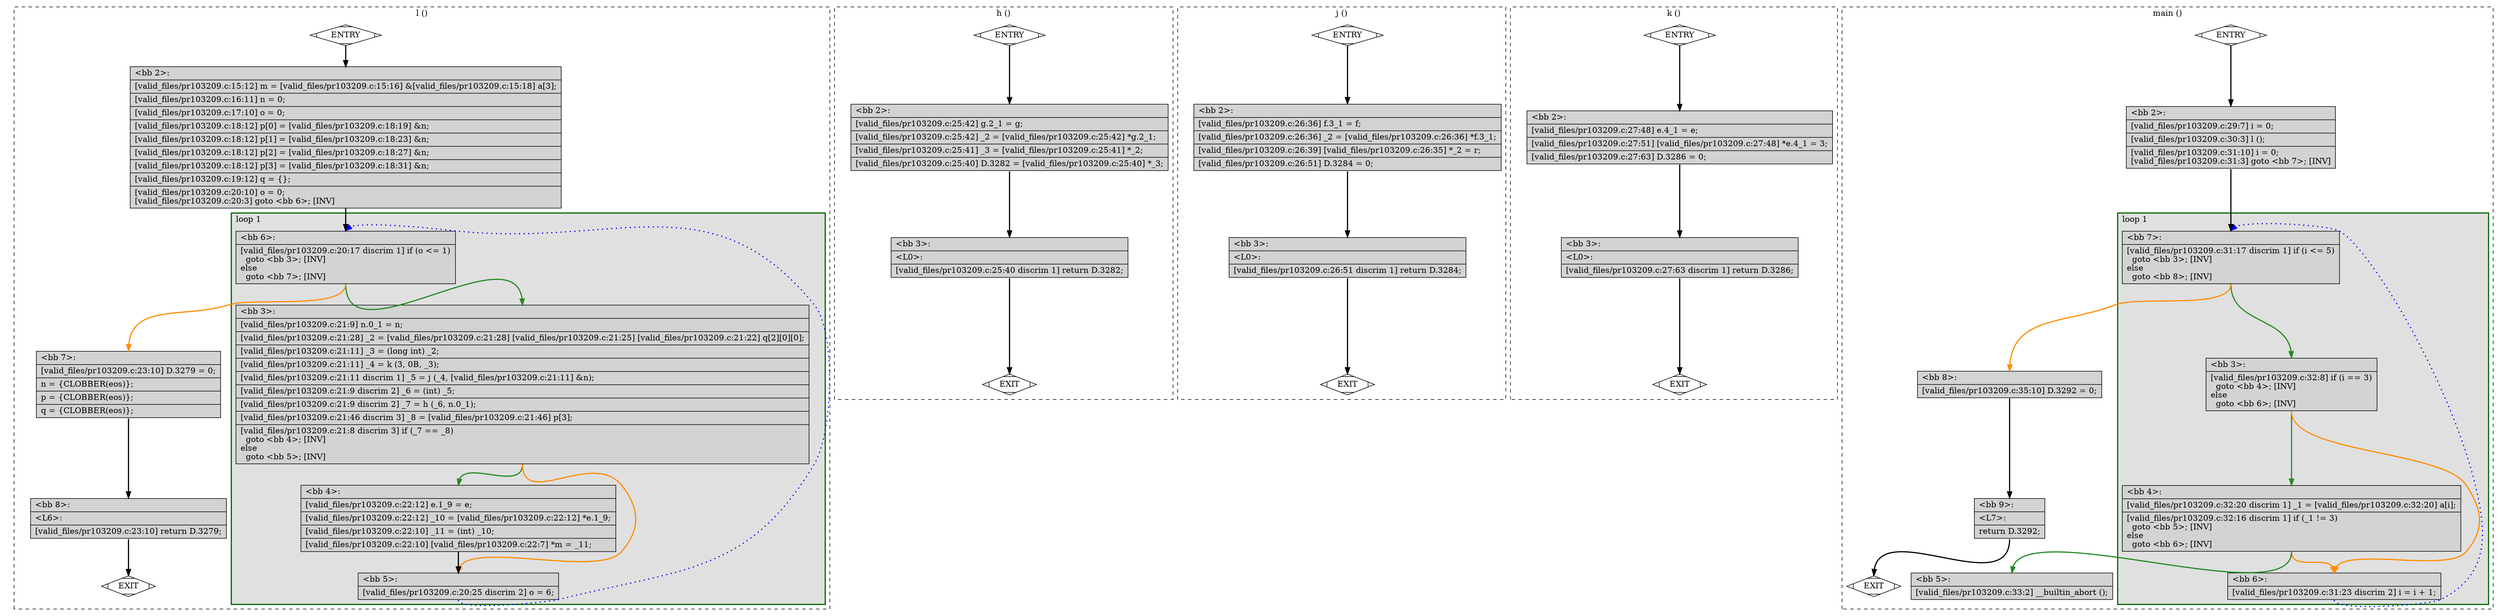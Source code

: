 digraph "a-pr103209.c.015t.cfg" {
overlap=false;
subgraph "cluster_l" {
	style="dashed";
	color="black";
	label="l ()";
	subgraph cluster_0_1 {
	style="filled";
	color="darkgreen";
	fillcolor="grey88";
	label="loop 1";
	labeljust=l;
	penwidth=2;
	fn_0_basic_block_6 [shape=record,style=filled,fillcolor=lightgrey,label="{\<bb\ 6\>:\l\
|[valid_files/pr103209.c:20:17\ discrim\ 1]\ if\ (o\ \<=\ 1)\l\
\ \ goto\ \<bb\ 3\>;\ [INV]\l\
else\l\
\ \ goto\ \<bb\ 7\>;\ [INV]\l\
}"];

	fn_0_basic_block_3 [shape=record,style=filled,fillcolor=lightgrey,label="{\<bb\ 3\>:\l\
|[valid_files/pr103209.c:21:9]\ n.0_1\ =\ n;\l\
|[valid_files/pr103209.c:21:28]\ _2\ =\ [valid_files/pr103209.c:21:28]\ [valid_files/pr103209.c:21:25]\ [valid_files/pr103209.c:21:22]\ q[2][0][0];\l\
|[valid_files/pr103209.c:21:11]\ _3\ =\ (long\ int)\ _2;\l\
|[valid_files/pr103209.c:21:11]\ _4\ =\ k\ (3,\ 0B,\ _3);\l\
|[valid_files/pr103209.c:21:11\ discrim\ 1]\ _5\ =\ j\ (_4,\ [valid_files/pr103209.c:21:11]\ &n);\l\
|[valid_files/pr103209.c:21:9\ discrim\ 2]\ _6\ =\ (int)\ _5;\l\
|[valid_files/pr103209.c:21:9\ discrim\ 2]\ _7\ =\ h\ (_6,\ n.0_1);\l\
|[valid_files/pr103209.c:21:46\ discrim\ 3]\ _8\ =\ [valid_files/pr103209.c:21:46]\ p[3];\l\
|[valid_files/pr103209.c:21:8\ discrim\ 3]\ if\ (_7\ ==\ _8)\l\
\ \ goto\ \<bb\ 4\>;\ [INV]\l\
else\l\
\ \ goto\ \<bb\ 5\>;\ [INV]\l\
}"];

	fn_0_basic_block_4 [shape=record,style=filled,fillcolor=lightgrey,label="{\<bb\ 4\>:\l\
|[valid_files/pr103209.c:22:12]\ e.1_9\ =\ e;\l\
|[valid_files/pr103209.c:22:12]\ _10\ =\ [valid_files/pr103209.c:22:12]\ *e.1_9;\l\
|[valid_files/pr103209.c:22:10]\ _11\ =\ (int)\ _10;\l\
|[valid_files/pr103209.c:22:10]\ [valid_files/pr103209.c:22:7]\ *m\ =\ _11;\l\
}"];

	fn_0_basic_block_5 [shape=record,style=filled,fillcolor=lightgrey,label="{\<bb\ 5\>:\l\
|[valid_files/pr103209.c:20:25\ discrim\ 2]\ o\ =\ 6;\l\
}"];

	}
	fn_0_basic_block_0 [shape=Mdiamond,style=filled,fillcolor=white,label="ENTRY"];

	fn_0_basic_block_1 [shape=Mdiamond,style=filled,fillcolor=white,label="EXIT"];

	fn_0_basic_block_2 [shape=record,style=filled,fillcolor=lightgrey,label="{\<bb\ 2\>:\l\
|[valid_files/pr103209.c:15:12]\ m\ =\ [valid_files/pr103209.c:15:16]\ &[valid_files/pr103209.c:15:18]\ a[3];\l\
|[valid_files/pr103209.c:16:11]\ n\ =\ 0;\l\
|[valid_files/pr103209.c:17:10]\ o\ =\ 0;\l\
|[valid_files/pr103209.c:18:12]\ p[0]\ =\ [valid_files/pr103209.c:18:19]\ &n;\l\
|[valid_files/pr103209.c:18:12]\ p[1]\ =\ [valid_files/pr103209.c:18:23]\ &n;\l\
|[valid_files/pr103209.c:18:12]\ p[2]\ =\ [valid_files/pr103209.c:18:27]\ &n;\l\
|[valid_files/pr103209.c:18:12]\ p[3]\ =\ [valid_files/pr103209.c:18:31]\ &n;\l\
|[valid_files/pr103209.c:19:12]\ q\ =\ \{\};\l\
|[valid_files/pr103209.c:20:10]\ o\ =\ 0;\l\
[valid_files/pr103209.c:20:3]\ goto\ \<bb\ 6\>;\ [INV]\l\
}"];

	fn_0_basic_block_7 [shape=record,style=filled,fillcolor=lightgrey,label="{\<bb\ 7\>:\l\
|[valid_files/pr103209.c:23:10]\ D.3279\ =\ 0;\l\
|n\ =\ \{CLOBBER(eos)\};\l\
|p\ =\ \{CLOBBER(eos)\};\l\
|q\ =\ \{CLOBBER(eos)\};\l\
}"];

	fn_0_basic_block_8 [shape=record,style=filled,fillcolor=lightgrey,label="{\<bb\ 8\>:\l\
|\<L6\>:\l\
|[valid_files/pr103209.c:23:10]\ return\ D.3279;\l\
}"];

	fn_0_basic_block_0:s -> fn_0_basic_block_2:n [style="solid,bold",color=black,weight=100,constraint=true];
	fn_0_basic_block_2:s -> fn_0_basic_block_6:n [style="solid,bold",color=black,weight=100,constraint=true];
	fn_0_basic_block_3:s -> fn_0_basic_block_4:n [style="solid,bold",color=forestgreen,weight=10,constraint=true];
	fn_0_basic_block_3:s -> fn_0_basic_block_5:n [style="solid,bold",color=darkorange,weight=10,constraint=true];
	fn_0_basic_block_4:s -> fn_0_basic_block_5:n [style="solid,bold",color=black,weight=100,constraint=true];
	fn_0_basic_block_5:s -> fn_0_basic_block_6:n [style="dotted,bold",color=blue,weight=10,constraint=false];
	fn_0_basic_block_6:s -> fn_0_basic_block_3:n [style="solid,bold",color=forestgreen,weight=10,constraint=true];
	fn_0_basic_block_6:s -> fn_0_basic_block_7:n [style="solid,bold",color=darkorange,weight=10,constraint=true];
	fn_0_basic_block_7:s -> fn_0_basic_block_8:n [style="solid,bold",color=black,weight=100,constraint=true];
	fn_0_basic_block_8:s -> fn_0_basic_block_1:n [style="solid,bold",color=black,weight=10,constraint=true];
	fn_0_basic_block_0:s -> fn_0_basic_block_1:n [style="invis",constraint=true];
}
subgraph "cluster_h" {
	style="dashed";
	color="black";
	label="h ()";
	fn_1_basic_block_0 [shape=Mdiamond,style=filled,fillcolor=white,label="ENTRY"];

	fn_1_basic_block_1 [shape=Mdiamond,style=filled,fillcolor=white,label="EXIT"];

	fn_1_basic_block_2 [shape=record,style=filled,fillcolor=lightgrey,label="{\<bb\ 2\>:\l\
|[valid_files/pr103209.c:25:42]\ g.2_1\ =\ g;\l\
|[valid_files/pr103209.c:25:42]\ _2\ =\ [valid_files/pr103209.c:25:42]\ *g.2_1;\l\
|[valid_files/pr103209.c:25:41]\ _3\ =\ [valid_files/pr103209.c:25:41]\ *_2;\l\
|[valid_files/pr103209.c:25:40]\ D.3282\ =\ [valid_files/pr103209.c:25:40]\ *_3;\l\
}"];

	fn_1_basic_block_3 [shape=record,style=filled,fillcolor=lightgrey,label="{\<bb\ 3\>:\l\
|\<L0\>:\l\
|[valid_files/pr103209.c:25:40\ discrim\ 1]\ return\ D.3282;\l\
}"];

	fn_1_basic_block_0:s -> fn_1_basic_block_2:n [style="solid,bold",color=black,weight=100,constraint=true];
	fn_1_basic_block_2:s -> fn_1_basic_block_3:n [style="solid,bold",color=black,weight=100,constraint=true];
	fn_1_basic_block_3:s -> fn_1_basic_block_1:n [style="solid,bold",color=black,weight=10,constraint=true];
	fn_1_basic_block_0:s -> fn_1_basic_block_1:n [style="invis",constraint=true];
}
subgraph "cluster_j" {
	style="dashed";
	color="black";
	label="j ()";
	fn_2_basic_block_0 [shape=Mdiamond,style=filled,fillcolor=white,label="ENTRY"];

	fn_2_basic_block_1 [shape=Mdiamond,style=filled,fillcolor=white,label="EXIT"];

	fn_2_basic_block_2 [shape=record,style=filled,fillcolor=lightgrey,label="{\<bb\ 2\>:\l\
|[valid_files/pr103209.c:26:36]\ f.3_1\ =\ f;\l\
|[valid_files/pr103209.c:26:36]\ _2\ =\ [valid_files/pr103209.c:26:36]\ *f.3_1;\l\
|[valid_files/pr103209.c:26:39]\ [valid_files/pr103209.c:26:35]\ *_2\ =\ r;\l\
|[valid_files/pr103209.c:26:51]\ D.3284\ =\ 0;\l\
}"];

	fn_2_basic_block_3 [shape=record,style=filled,fillcolor=lightgrey,label="{\<bb\ 3\>:\l\
|\<L0\>:\l\
|[valid_files/pr103209.c:26:51\ discrim\ 1]\ return\ D.3284;\l\
}"];

	fn_2_basic_block_0:s -> fn_2_basic_block_2:n [style="solid,bold",color=black,weight=100,constraint=true];
	fn_2_basic_block_2:s -> fn_2_basic_block_3:n [style="solid,bold",color=black,weight=100,constraint=true];
	fn_2_basic_block_3:s -> fn_2_basic_block_1:n [style="solid,bold",color=black,weight=10,constraint=true];
	fn_2_basic_block_0:s -> fn_2_basic_block_1:n [style="invis",constraint=true];
}
subgraph "cluster_k" {
	style="dashed";
	color="black";
	label="k ()";
	fn_3_basic_block_0 [shape=Mdiamond,style=filled,fillcolor=white,label="ENTRY"];

	fn_3_basic_block_1 [shape=Mdiamond,style=filled,fillcolor=white,label="EXIT"];

	fn_3_basic_block_2 [shape=record,style=filled,fillcolor=lightgrey,label="{\<bb\ 2\>:\l\
|[valid_files/pr103209.c:27:48]\ e.4_1\ =\ e;\l\
|[valid_files/pr103209.c:27:51]\ [valid_files/pr103209.c:27:48]\ *e.4_1\ =\ 3;\l\
|[valid_files/pr103209.c:27:63]\ D.3286\ =\ 0;\l\
}"];

	fn_3_basic_block_3 [shape=record,style=filled,fillcolor=lightgrey,label="{\<bb\ 3\>:\l\
|\<L0\>:\l\
|[valid_files/pr103209.c:27:63\ discrim\ 1]\ return\ D.3286;\l\
}"];

	fn_3_basic_block_0:s -> fn_3_basic_block_2:n [style="solid,bold",color=black,weight=100,constraint=true];
	fn_3_basic_block_2:s -> fn_3_basic_block_3:n [style="solid,bold",color=black,weight=100,constraint=true];
	fn_3_basic_block_3:s -> fn_3_basic_block_1:n [style="solid,bold",color=black,weight=10,constraint=true];
	fn_3_basic_block_0:s -> fn_3_basic_block_1:n [style="invis",constraint=true];
}
subgraph "cluster_main" {
	style="dashed";
	color="black";
	label="main ()";
	subgraph cluster_4_1 {
	style="filled";
	color="darkgreen";
	fillcolor="grey88";
	label="loop 1";
	labeljust=l;
	penwidth=2;
	fn_4_basic_block_7 [shape=record,style=filled,fillcolor=lightgrey,label="{\<bb\ 7\>:\l\
|[valid_files/pr103209.c:31:17\ discrim\ 1]\ if\ (i\ \<=\ 5)\l\
\ \ goto\ \<bb\ 3\>;\ [INV]\l\
else\l\
\ \ goto\ \<bb\ 8\>;\ [INV]\l\
}"];

	fn_4_basic_block_3 [shape=record,style=filled,fillcolor=lightgrey,label="{\<bb\ 3\>:\l\
|[valid_files/pr103209.c:32:8]\ if\ (i\ ==\ 3)\l\
\ \ goto\ \<bb\ 4\>;\ [INV]\l\
else\l\
\ \ goto\ \<bb\ 6\>;\ [INV]\l\
}"];

	fn_4_basic_block_4 [shape=record,style=filled,fillcolor=lightgrey,label="{\<bb\ 4\>:\l\
|[valid_files/pr103209.c:32:20\ discrim\ 1]\ _1\ =\ [valid_files/pr103209.c:32:20]\ a[i];\l\
|[valid_files/pr103209.c:32:16\ discrim\ 1]\ if\ (_1\ !=\ 3)\l\
\ \ goto\ \<bb\ 5\>;\ [INV]\l\
else\l\
\ \ goto\ \<bb\ 6\>;\ [INV]\l\
}"];

	fn_4_basic_block_6 [shape=record,style=filled,fillcolor=lightgrey,label="{\<bb\ 6\>:\l\
|[valid_files/pr103209.c:31:23\ discrim\ 2]\ i\ =\ i\ +\ 1;\l\
}"];

	}
	fn_4_basic_block_0 [shape=Mdiamond,style=filled,fillcolor=white,label="ENTRY"];

	fn_4_basic_block_1 [shape=Mdiamond,style=filled,fillcolor=white,label="EXIT"];

	fn_4_basic_block_2 [shape=record,style=filled,fillcolor=lightgrey,label="{\<bb\ 2\>:\l\
|[valid_files/pr103209.c:29:7]\ i\ =\ 0;\l\
|[valid_files/pr103209.c:30:3]\ l\ ();\l\
|[valid_files/pr103209.c:31:10]\ i\ =\ 0;\l\
[valid_files/pr103209.c:31:3]\ goto\ \<bb\ 7\>;\ [INV]\l\
}"];

	fn_4_basic_block_5 [shape=record,style=filled,fillcolor=lightgrey,label="{\<bb\ 5\>:\l\
|[valid_files/pr103209.c:33:2]\ __builtin_abort\ ();\l\
}"];

	fn_4_basic_block_8 [shape=record,style=filled,fillcolor=lightgrey,label="{\<bb\ 8\>:\l\
|[valid_files/pr103209.c:35:10]\ D.3292\ =\ 0;\l\
}"];

	fn_4_basic_block_9 [shape=record,style=filled,fillcolor=lightgrey,label="{\<bb\ 9\>:\l\
|\<L7\>:\l\
|return\ D.3292;\l\
}"];

	fn_4_basic_block_0:s -> fn_4_basic_block_2:n [style="solid,bold",color=black,weight=100,constraint=true];
	fn_4_basic_block_2:s -> fn_4_basic_block_7:n [style="solid,bold",color=black,weight=100,constraint=true];
	fn_4_basic_block_3:s -> fn_4_basic_block_4:n [style="solid,bold",color=forestgreen,weight=10,constraint=true];
	fn_4_basic_block_3:s -> fn_4_basic_block_6:n [style="solid,bold",color=darkorange,weight=10,constraint=true];
	fn_4_basic_block_4:s -> fn_4_basic_block_5:n [style="solid,bold",color=forestgreen,weight=10,constraint=true];
	fn_4_basic_block_4:s -> fn_4_basic_block_6:n [style="solid,bold",color=darkorange,weight=10,constraint=true];
	fn_4_basic_block_6:s -> fn_4_basic_block_7:n [style="dotted,bold",color=blue,weight=10,constraint=false];
	fn_4_basic_block_7:s -> fn_4_basic_block_3:n [style="solid,bold",color=forestgreen,weight=10,constraint=true];
	fn_4_basic_block_7:s -> fn_4_basic_block_8:n [style="solid,bold",color=darkorange,weight=10,constraint=true];
	fn_4_basic_block_8:s -> fn_4_basic_block_9:n [style="solid,bold",color=black,weight=100,constraint=true];
	fn_4_basic_block_9:s -> fn_4_basic_block_1:n [style="solid,bold",color=black,weight=10,constraint=true];
	fn_4_basic_block_0:s -> fn_4_basic_block_1:n [style="invis",constraint=true];
}
}

